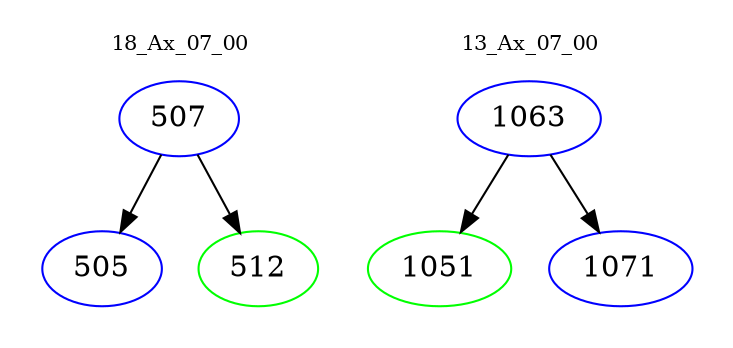 digraph{
subgraph cluster_0 {
color = white
label = "18_Ax_07_00";
fontsize=10;
T0_507 [label="507", color="blue"]
T0_507 -> T0_505 [color="black"]
T0_505 [label="505", color="blue"]
T0_507 -> T0_512 [color="black"]
T0_512 [label="512", color="green"]
}
subgraph cluster_1 {
color = white
label = "13_Ax_07_00";
fontsize=10;
T1_1063 [label="1063", color="blue"]
T1_1063 -> T1_1051 [color="black"]
T1_1051 [label="1051", color="green"]
T1_1063 -> T1_1071 [color="black"]
T1_1071 [label="1071", color="blue"]
}
}
